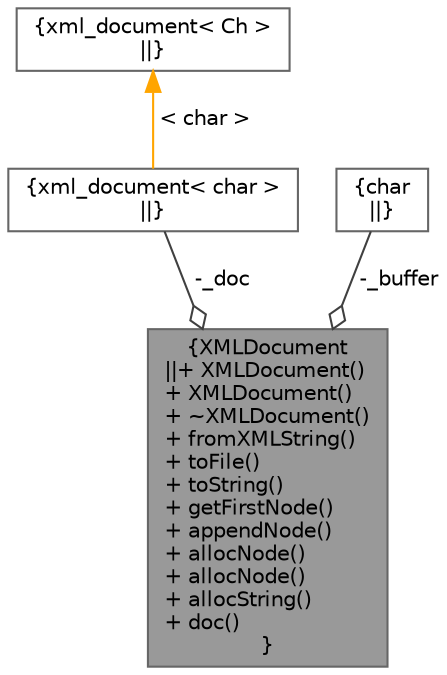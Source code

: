 digraph "XMLDocument"
{
 // INTERACTIVE_SVG=YES
 // LATEX_PDF_SIZE
  bgcolor="transparent";
  edge [fontname=Helvetica,fontsize=10,labelfontname=Helvetica,labelfontsize=10];
  node [fontname=Helvetica,fontsize=10,shape=box,height=0.2,width=0.4];
  Node1 [label="{XMLDocument\n||+ XMLDocument()\l+ XMLDocument()\l+ ~XMLDocument()\l+ fromXMLString()\l+ toFile()\l+ toString()\l+ getFirstNode()\l+ appendNode()\l+ allocNode()\l+ allocNode()\l+ allocString()\l+ doc()\l}",height=0.2,width=0.4,color="gray40", fillcolor="grey60", style="filled", fontcolor="black",tooltip="Small XML Document wrapper class."];
  Node2 -> Node1 [color="grey25",style="solid",label=" -_doc" ,arrowhead="odiamond"];
  Node2 [label="{xml_document\< char \>\n||}",height=0.2,width=0.4,color="gray40", fillcolor="white", style="filled",URL="$classrapidxml_1_1xml__document.html",tooltip=" "];
  Node3 -> Node2 [dir="back",color="orange",style="solid",label=" \< char \>" ];
  Node3 [label="{xml_document\< Ch \>\n||}",height=0.2,width=0.4,color="gray40", fillcolor="white", style="filled",URL="$classrapidxml_1_1xml__document.html",tooltip="XML Document."];
  Node4 -> Node1 [color="grey25",style="solid",label=" -_buffer" ,arrowhead="odiamond"];
  Node4 [label="{char\n||}",height=0.2,width=0.4,color="gray40", fillcolor="white", style="filled",tooltip=" "];
}
